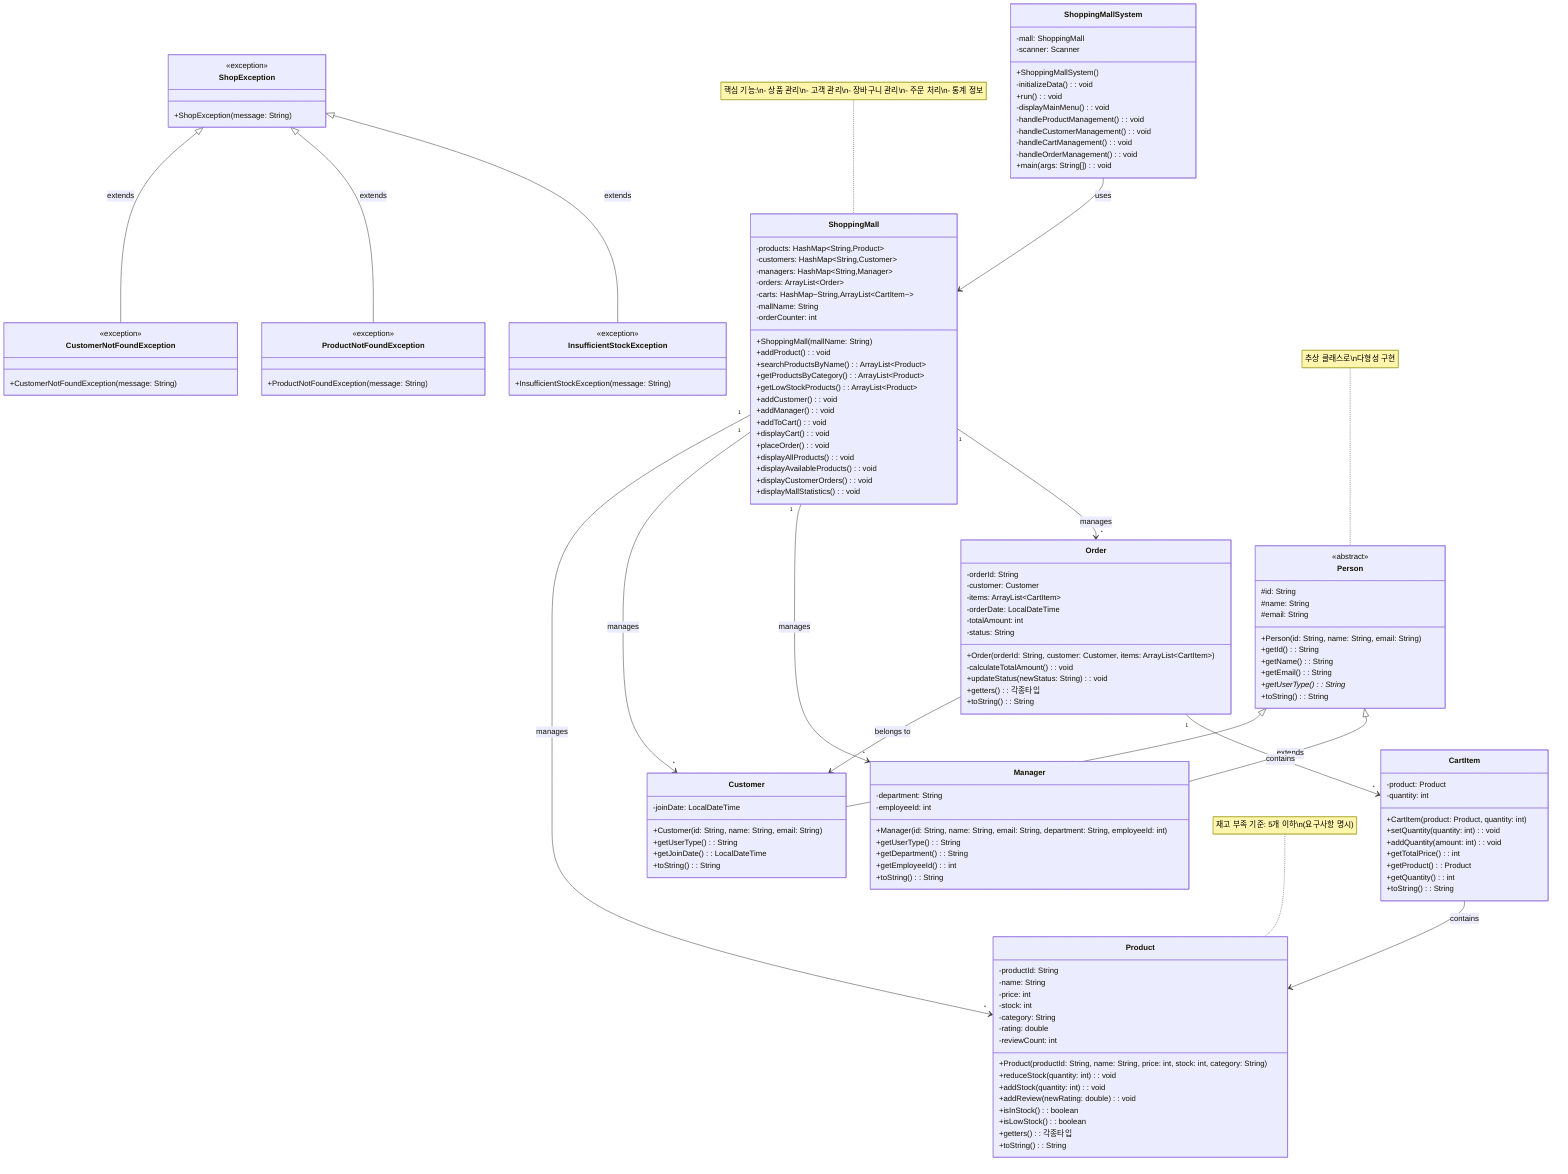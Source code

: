 classDiagram
    %% 예외 클래스들 (요구사항: 계층적 예외 구조)
    class ShopException {
        <<exception>>
        +ShopException(message: String)
    }
    
    class CustomerNotFoundException {
        <<exception>>
        +CustomerNotFoundException(message: String)
    }
    
    class ProductNotFoundException {
        <<exception>>
        +ProductNotFoundException(message: String)
    }
    
    class InsufficientStockException {
        <<exception>>
        +InsufficientStockException(message: String)
    }
    
    %% 추상 클래스 (요구사항: Customer와 Manager의 공통 부모)
    class Person {
        <<abstract>>
        #id: String
        #name: String
        #email: String
        +Person(id: String, name: String, email: String)
        +getId(): String
        +getName(): String
        +getEmail(): String
        +getUserType(): String*
        +toString(): String
    }
    
    %% 핵심 모델 클래스들
    class Customer {
        -joinDate: LocalDateTime
        +Customer(id: String, name: String, email: String)
        +getUserType(): String
        +getJoinDate(): LocalDateTime
        +toString(): String
    }
    
    class Manager {
        -department: String
        -employeeId: int
        +Manager(id: String, name: String, email: String, department: String, employeeId: int)
        +getUserType(): String
        +getDepartment(): String
        +getEmployeeId(): int
        +toString(): String
    }
    
    class Product {
        -productId: String
        -name: String
        -price: int
        -stock: int
        -category: String
        -rating: double
        -reviewCount: int
        +Product(productId: String, name: String, price: int, stock: int, category: String)
        +reduceStock(quantity: int): void
        +addStock(quantity: int): void
        +addReview(newRating: double): void
        +isInStock(): boolean
        +isLowStock(): boolean
        +getters(): 각종타입
        +toString(): String
    }
    
    class CartItem {
        -product: Product
        -quantity: int
        +CartItem(product: Product, quantity: int)
        +setQuantity(quantity: int): void
        +addQuantity(amount: int): void
        +getTotalPrice(): int
        +getProduct(): Product
        +getQuantity(): int
        +toString(): String
    }
    
    class Order {
        -orderId: String
        -customer: Customer
        -items: ArrayList~CartItem~
        -orderDate: LocalDateTime
        -totalAmount: int
        -status: String
        +Order(orderId: String, customer: Customer, items: ArrayList~CartItem~)
        -calculateTotalAmount(): void
        +updateStatus(newStatus: String): void
        +getters(): 각종타입
        +toString(): String
    }
    
    %% 핵심 서비스 클래스 (요구사항: 비즈니스 로직)
    class ShoppingMall {
        -products: HashMap~String,Product~
        -customers: HashMap~String,Customer~
        -managers: HashMap~String,Manager~
        -orders: ArrayList~Order~
        -carts: HashMap~String,ArrayList~CartItem~~
        -mallName: String
        -orderCounter: int
        +ShoppingMall(mallName: String)
        +addProduct(): void
        +searchProductsByName(): ArrayList~Product~
        +getProductsByCategory(): ArrayList~Product~
        +getLowStockProducts(): ArrayList~Product~
        +addCustomer(): void
        +addManager(): void
        +addToCart(): void
        +displayCart(): void
        +placeOrder(): void
        +displayAllProducts(): void
        +displayAvailableProducts(): void
        +displayCustomerOrders(): void
        +displayMallStatistics(): void
    }
    
    %% UI 클래스 (요구사항: 메뉴 시스템)
    class ShoppingMallSystem {
        -mall: ShoppingMall
        -scanner: Scanner
        +ShoppingMallSystem()
        -initializeData(): void
        +run(): void
        -displayMainMenu(): void
        -handleProductManagement(): void
        -handleCustomerManagement(): void
        -handleCartManagement(): void
        -handleOrderManagement(): void
        +main(args: String[]): void
    }
    
    %% 상속 관계 (요구사항: 다형성 구현)
    Person <|-- Customer : extends
    Person <|-- Manager : extends
    ShopException <|-- CustomerNotFoundException : extends
    ShopException <|-- ProductNotFoundException : extends
    ShopException <|-- InsufficientStockException : extends
    
    %% 핵심 관계 (요구사항: 컬렉션 활용)
    ShoppingMall "1" --> "*" Product : manages
    ShoppingMall "1" --> "*" Customer : manages
    ShoppingMall "1" --> "*" Manager : manages
    ShoppingMall "1" --> "*" Order : manages
    
    CartItem --> Product : contains
    Order --> Customer : belongs to
    Order "1" --> "*" CartItem : contains
    
    ShoppingMallSystem --> ShoppingMall : uses
    
    %% 비즈니스 룰 노트
    note for Product "재고 부족 기준: 5개 이하\n(요구사항 명시)"
    note for ShoppingMall "핵심 기능:\n- 상품 관리\n- 고객 관리\n- 장바구니 관리\n- 주문 처리\n- 통계 정보"
    note for Person "추상 클래스로\n다형성 구현"